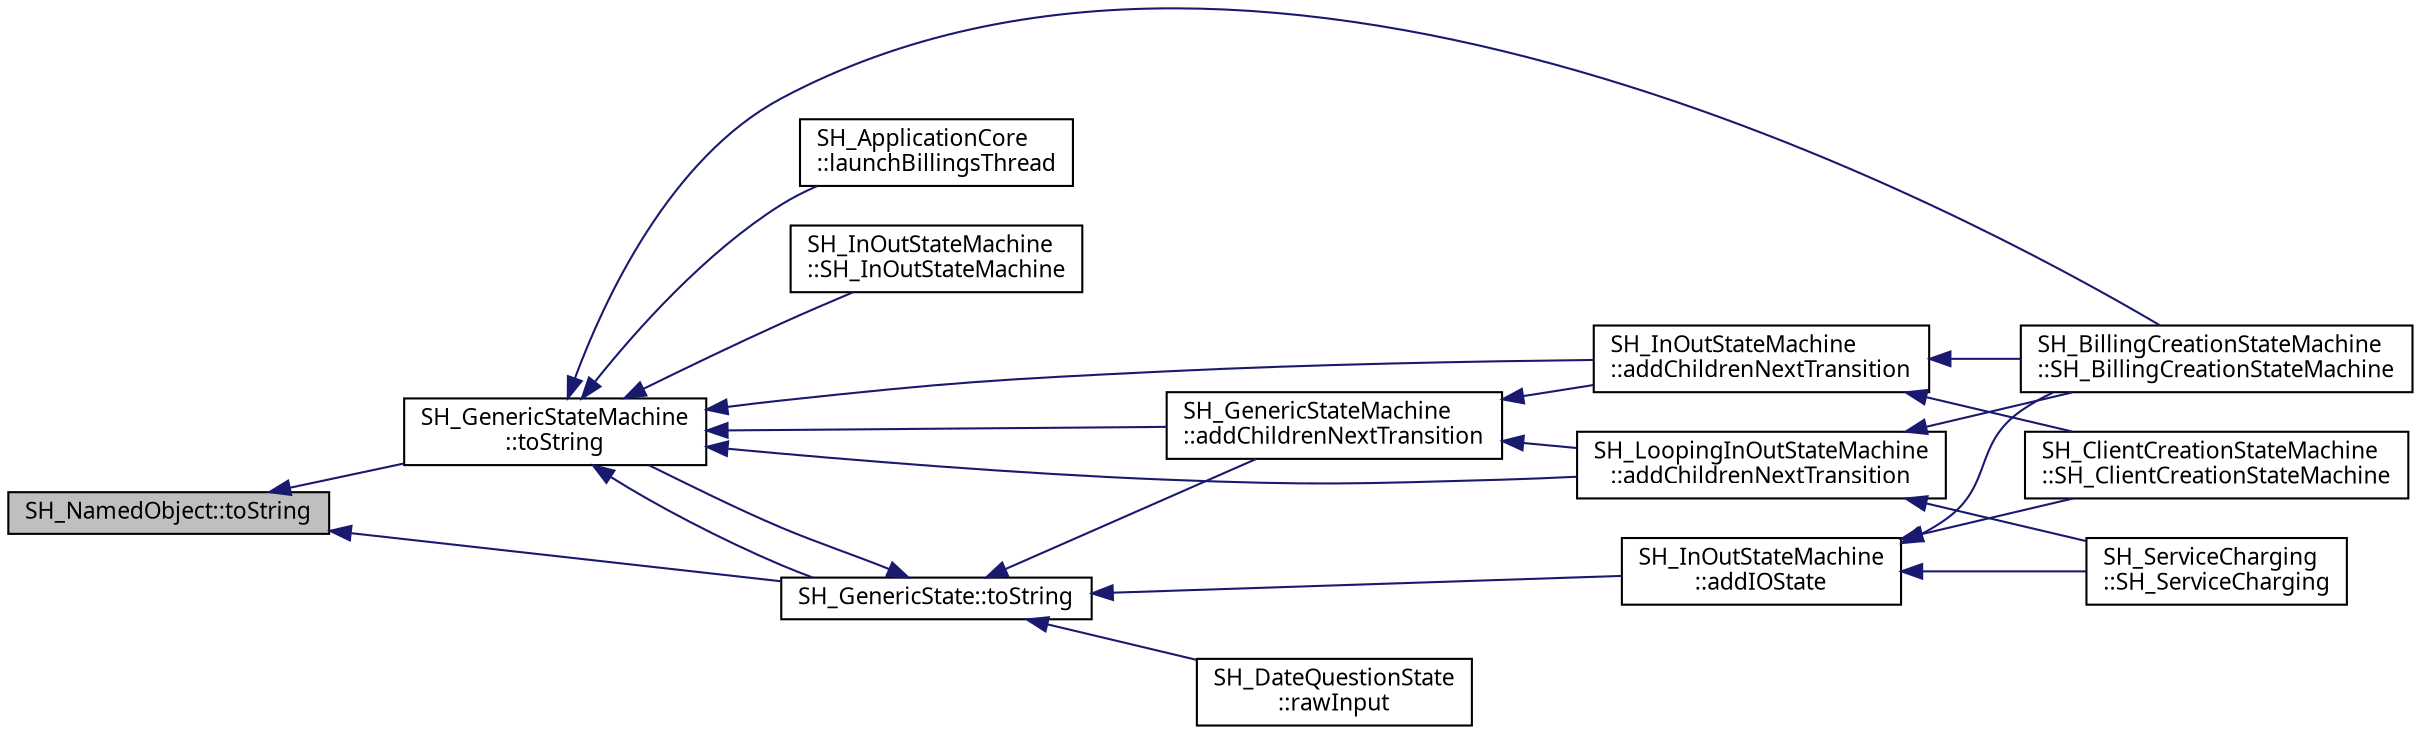 digraph "SH_NamedObject::toString"
{
 // INTERACTIVE_SVG=YES
  bgcolor="transparent";
  edge [fontname="Verdana",fontsize="11",labelfontname="Verdana",labelfontsize="11"];
  node [fontname="Verdana",fontsize="11",shape=record];
  rankdir="LR";
  Node1 [label="SH_NamedObject::toString",height=0.2,width=0.4,color="black", fillcolor="grey75", style="filled" fontcolor="black"];
  Node1 -> Node2 [dir="back",color="midnightblue",fontsize="11",style="solid"];
  Node2 [label="SH_GenericStateMachine\l::toString",height=0.2,width=0.4,color="black",URL="$classSH__GenericStateMachine.html#a85c0c1c9d258ae991f84667412fa47cd"];
  Node2 -> Node3 [dir="back",color="midnightblue",fontsize="11",style="solid"];
  Node3 [label="SH_GenericStateMachine\l::addChildrenNextTransition",height=0.2,width=0.4,color="black",URL="$classSH__GenericStateMachine.html#a16d844020bc26480bd81d6b794c8364c"];
  Node3 -> Node4 [dir="back",color="midnightblue",fontsize="11",style="solid"];
  Node4 [label="SH_LoopingInOutStateMachine\l::addChildrenNextTransition",height=0.2,width=0.4,color="black",URL="$classSH__LoopingInOutStateMachine.html#abfae9f47019379f270496de46845c729"];
  Node4 -> Node5 [dir="back",color="midnightblue",fontsize="11",style="solid"];
  Node5 [label="SH_BillingCreationStateMachine\l::SH_BillingCreationStateMachine",height=0.2,width=0.4,color="black",URL="$classSH__BillingCreationStateMachine.html#ad62b77fa4aeafe200056ff3974562f83",tooltip="SH_BillingCreationStateMachine. "];
  Node4 -> Node6 [dir="back",color="midnightblue",fontsize="11",style="solid"];
  Node6 [label="SH_ServiceCharging\l::SH_ServiceCharging",height=0.2,width=0.4,color="black",URL="$classSH__ServiceCharging.html#afa5273d046049b1c2b020a6a19a8290b",tooltip="SH_ServiceCharging. "];
  Node3 -> Node7 [dir="back",color="midnightblue",fontsize="11",style="solid"];
  Node7 [label="SH_InOutStateMachine\l::addChildrenNextTransition",height=0.2,width=0.4,color="black",URL="$classSH__InOutStateMachine.html#aa78420f8778d7777809aad77eb8473b4"];
  Node7 -> Node5 [dir="back",color="midnightblue",fontsize="11",style="solid"];
  Node7 -> Node8 [dir="back",color="midnightblue",fontsize="11",style="solid"];
  Node8 [label="SH_ClientCreationStateMachine\l::SH_ClientCreationStateMachine",height=0.2,width=0.4,color="black",URL="$classSH__ClientCreationStateMachine.html#a0b406b0f404c0fd33bf35be8ce0cc811"];
  Node2 -> Node4 [dir="back",color="midnightblue",fontsize="11",style="solid"];
  Node2 -> Node7 [dir="back",color="midnightblue",fontsize="11",style="solid"];
  Node2 -> Node9 [dir="back",color="midnightblue",fontsize="11",style="solid"];
  Node9 [label="SH_ApplicationCore\l::launchBillingsThread",height=0.2,width=0.4,color="black",URL="$classSH__ApplicationCore.html#aa0777211696005ec89b2effe06190c3b"];
  Node2 -> Node5 [dir="back",color="midnightblue",fontsize="11",style="solid"];
  Node2 -> Node10 [dir="back",color="midnightblue",fontsize="11",style="solid"];
  Node10 [label="SH_InOutStateMachine\l::SH_InOutStateMachine",height=0.2,width=0.4,color="black",URL="$classSH__InOutStateMachine.html#abd780037922920c674b43d80c2b50d16"];
  Node2 -> Node11 [dir="back",color="midnightblue",fontsize="11",style="solid"];
  Node11 [label="SH_GenericState::toString",height=0.2,width=0.4,color="black",URL="$classSH__GenericState.html#a7779babbb40f3f8faa71112204d9804f"];
  Node11 -> Node3 [dir="back",color="midnightblue",fontsize="11",style="solid"];
  Node11 -> Node12 [dir="back",color="midnightblue",fontsize="11",style="solid"];
  Node12 [label="SH_InOutStateMachine\l::addIOState",height=0.2,width=0.4,color="black",URL="$classSH__InOutStateMachine.html#a2528cffddbe6f98c32ebef41423c0118"];
  Node12 -> Node5 [dir="back",color="midnightblue",fontsize="11",style="solid"];
  Node12 -> Node8 [dir="back",color="midnightblue",fontsize="11",style="solid"];
  Node12 -> Node6 [dir="back",color="midnightblue",fontsize="11",style="solid"];
  Node11 -> Node13 [dir="back",color="midnightblue",fontsize="11",style="solid"];
  Node13 [label="SH_DateQuestionState\l::rawInput",height=0.2,width=0.4,color="black",URL="$classSH__DateQuestionState.html#a71917e94cb9ce692f916a848bc8c8892"];
  Node11 -> Node2 [dir="back",color="midnightblue",fontsize="11",style="solid"];
  Node1 -> Node11 [dir="back",color="midnightblue",fontsize="11",style="solid"];
}
